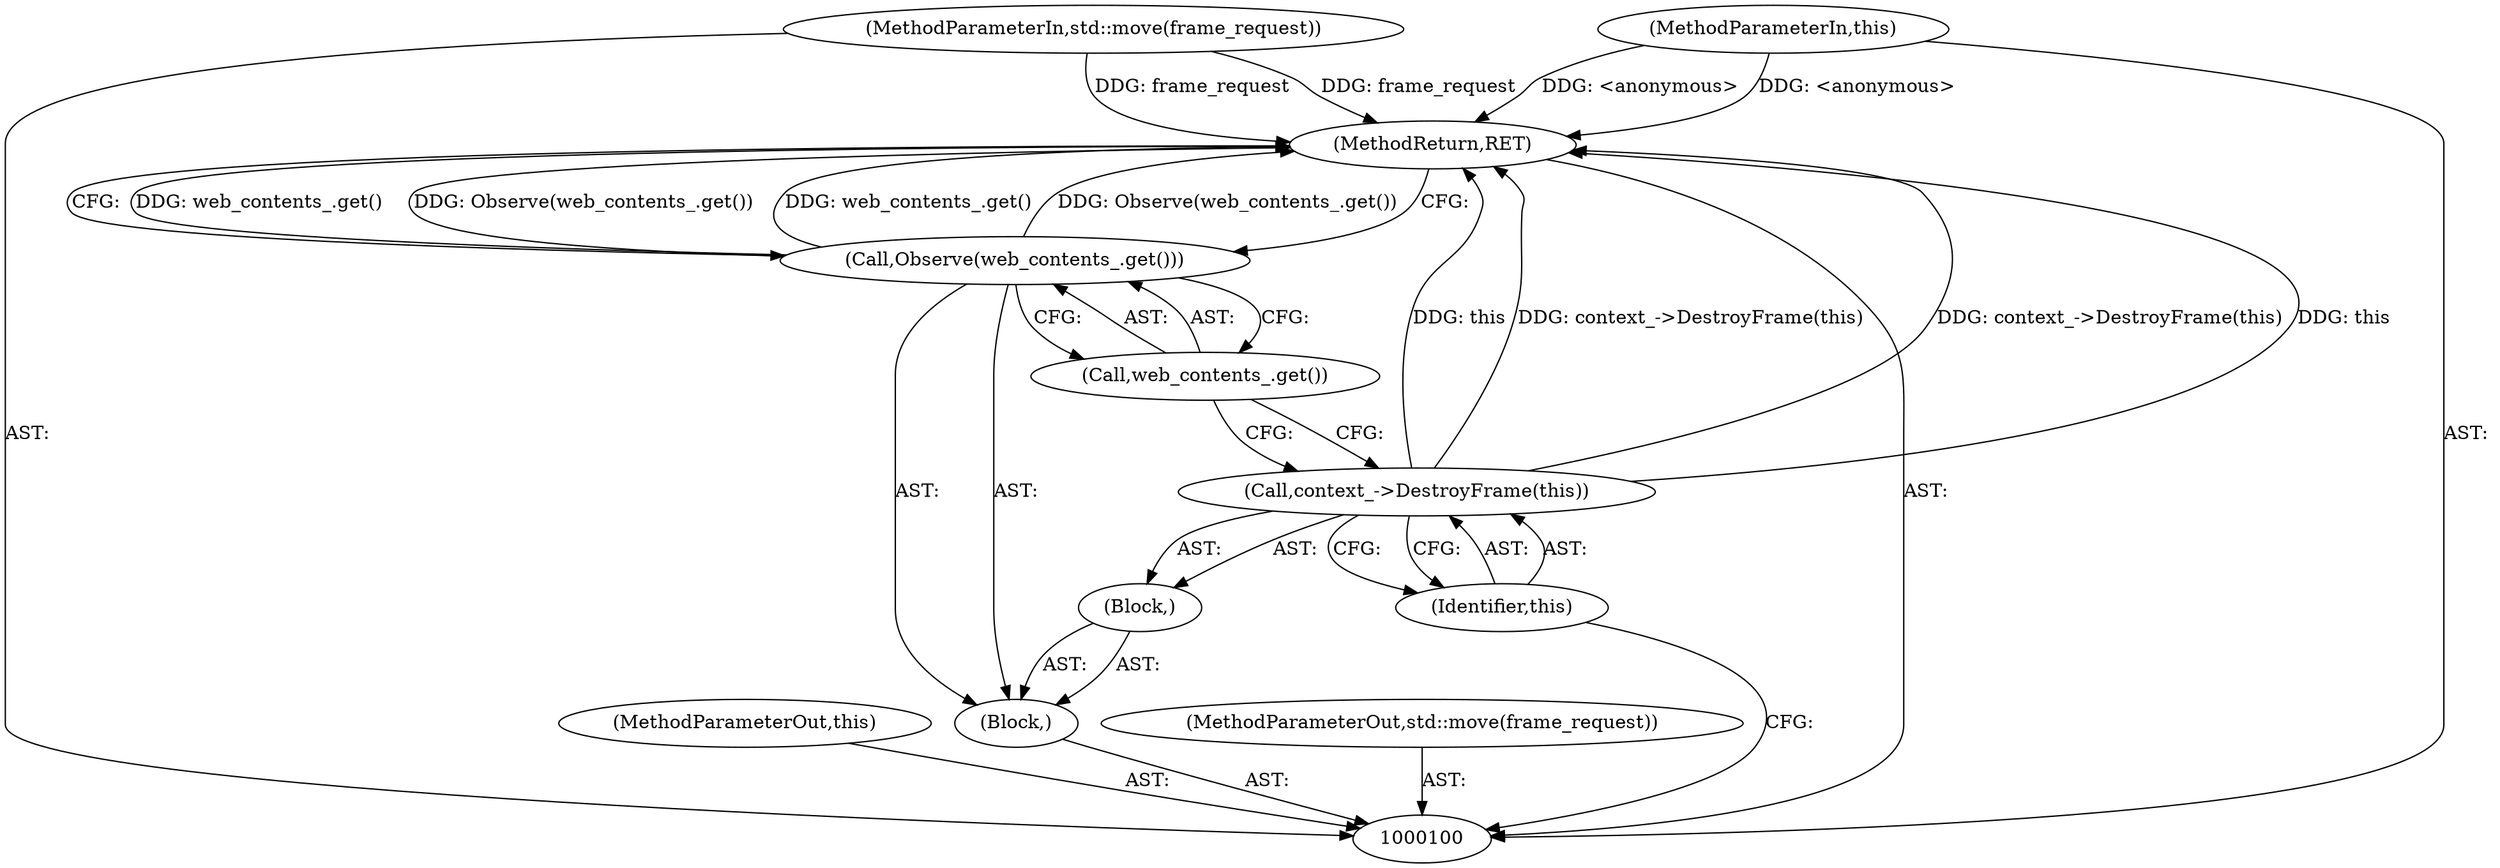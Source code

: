 digraph "0_Chrome_6a60f01228557982e6508c5919cc21fcfddf110b_3" {
"1000101" [label="(MethodParameterIn,this)"];
"1000127" [label="(MethodParameterOut,this)"];
"1000102" [label="(MethodParameterIn,std::move(frame_request))"];
"1000128" [label="(MethodParameterOut,std::move(frame_request))"];
"1000103" [label="(Block,)"];
"1000109" [label="(MethodReturn,RET)"];
"1000104" [label="(Block,)"];
"1000105" [label="(Call,context_->DestroyFrame(this))"];
"1000106" [label="(Identifier,this)"];
"1000108" [label="(Call,web_contents_.get())"];
"1000107" [label="(Call,Observe(web_contents_.get()))"];
"1000101" -> "1000100"  [label="AST: "];
"1000101" -> "1000109"  [label="DDG: <anonymous>"];
"1000127" -> "1000100"  [label="AST: "];
"1000102" -> "1000100"  [label="AST: "];
"1000102" -> "1000109"  [label="DDG: frame_request"];
"1000128" -> "1000100"  [label="AST: "];
"1000103" -> "1000100"  [label="AST: "];
"1000104" -> "1000103"  [label="AST: "];
"1000107" -> "1000103"  [label="AST: "];
"1000109" -> "1000100"  [label="AST: "];
"1000109" -> "1000107"  [label="CFG: "];
"1000107" -> "1000109"  [label="DDG: web_contents_.get()"];
"1000107" -> "1000109"  [label="DDG: Observe(web_contents_.get())"];
"1000105" -> "1000109"  [label="DDG: context_->DestroyFrame(this)"];
"1000105" -> "1000109"  [label="DDG: this"];
"1000102" -> "1000109"  [label="DDG: frame_request"];
"1000101" -> "1000109"  [label="DDG: <anonymous>"];
"1000104" -> "1000103"  [label="AST: "];
"1000105" -> "1000104"  [label="AST: "];
"1000105" -> "1000104"  [label="AST: "];
"1000105" -> "1000106"  [label="CFG: "];
"1000106" -> "1000105"  [label="AST: "];
"1000108" -> "1000105"  [label="CFG: "];
"1000105" -> "1000109"  [label="DDG: context_->DestroyFrame(this)"];
"1000105" -> "1000109"  [label="DDG: this"];
"1000106" -> "1000105"  [label="AST: "];
"1000106" -> "1000100"  [label="CFG: "];
"1000105" -> "1000106"  [label="CFG: "];
"1000108" -> "1000107"  [label="AST: "];
"1000108" -> "1000105"  [label="CFG: "];
"1000107" -> "1000108"  [label="CFG: "];
"1000107" -> "1000103"  [label="AST: "];
"1000107" -> "1000108"  [label="CFG: "];
"1000108" -> "1000107"  [label="AST: "];
"1000109" -> "1000107"  [label="CFG: "];
"1000107" -> "1000109"  [label="DDG: web_contents_.get()"];
"1000107" -> "1000109"  [label="DDG: Observe(web_contents_.get())"];
}

